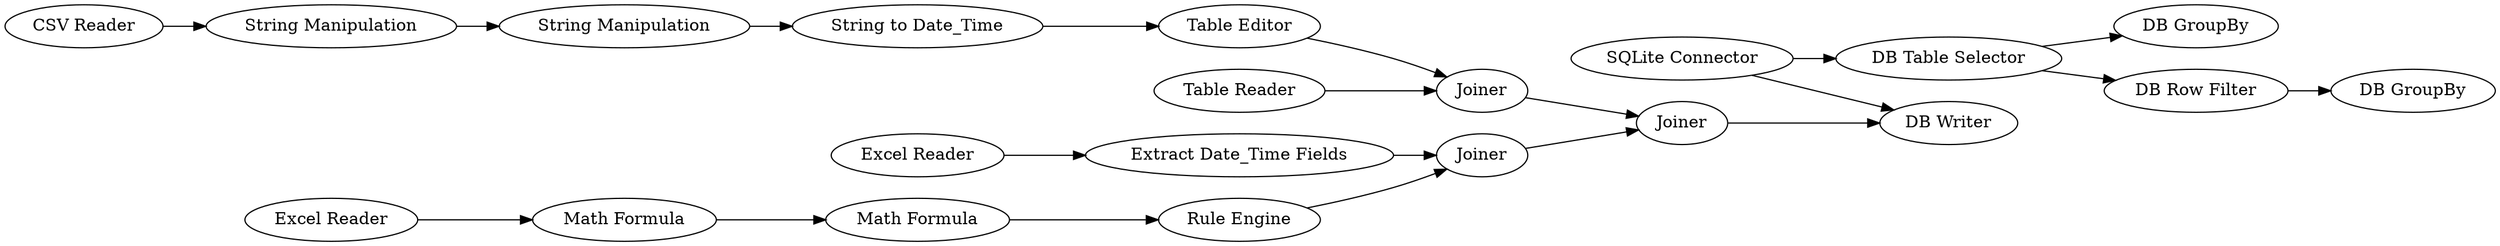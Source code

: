 digraph {
	"-4239896300562878194_32" [label="DB GroupBy"]
	"-4239896300562878194_39" [label="DB GroupBy"]
	"-1814355355871508717_38" [label="Extract Date_Time Fields"]
	"-1814355355871508717_36" [label=Joiner]
	"-4239896300562878194_31" [label="DB Table Selector"]
	"-1814355355871508717_23" [label="Math Formula"]
	"-1814355355871508717_19" [label="String Manipulation"]
	"-1814355355871508717_6" [label="SQLite Connector"]
	"-4239896300562878194_35" [label="DB Row Filter"]
	"-1814355355871508717_30" [label="DB Writer"]
	"-1814355355871508717_37" [label=Joiner]
	"-1814355355871508717_26" [label="Table Editor"]
	"-1814355355871508717_34" [label="CSV Reader"]
	"-1814355355871508717_21" [label="Math Formula"]
	"-1814355355871508717_24" [label="String to Date_Time"]
	"-1814355355871508717_35" [label=Joiner]
	"-1814355355871508717_33" [label="Table Reader"]
	"-1814355355871508717_22" [label="Rule Engine"]
	"-1814355355871508717_20" [label="String Manipulation"]
	"-1814355355871508717_31" [label="Excel Reader"]
	"-1814355355871508717_32" [label="Excel Reader"]
	"-4239896300562878194_31" -> "-4239896300562878194_35"
	"-1814355355871508717_22" -> "-1814355355871508717_35"
	"-1814355355871508717_34" -> "-1814355355871508717_19"
	"-1814355355871508717_35" -> "-1814355355871508717_36"
	"-1814355355871508717_6" -> "-4239896300562878194_31"
	"-4239896300562878194_31" -> "-4239896300562878194_32"
	"-1814355355871508717_21" -> "-1814355355871508717_22"
	"-1814355355871508717_31" -> "-1814355355871508717_38"
	"-1814355355871508717_24" -> "-1814355355871508717_26"
	"-1814355355871508717_6" -> "-1814355355871508717_30"
	"-1814355355871508717_19" -> "-1814355355871508717_20"
	"-1814355355871508717_36" -> "-1814355355871508717_30"
	"-1814355355871508717_23" -> "-1814355355871508717_21"
	"-4239896300562878194_35" -> "-4239896300562878194_39"
	"-1814355355871508717_26" -> "-1814355355871508717_37"
	"-1814355355871508717_33" -> "-1814355355871508717_37"
	"-1814355355871508717_38" -> "-1814355355871508717_35"
	"-1814355355871508717_37" -> "-1814355355871508717_36"
	"-1814355355871508717_20" -> "-1814355355871508717_24"
	"-1814355355871508717_32" -> "-1814355355871508717_23"
	rankdir=LR
}
